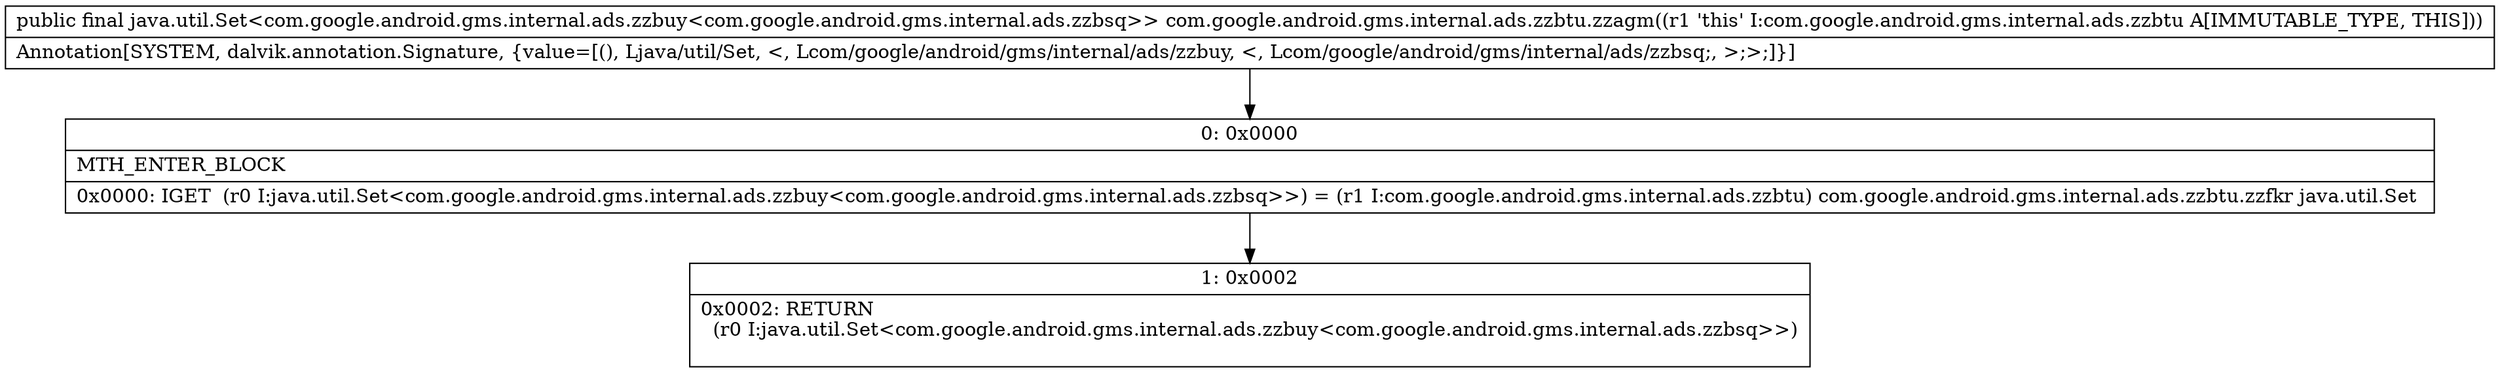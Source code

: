 digraph "CFG forcom.google.android.gms.internal.ads.zzbtu.zzagm()Ljava\/util\/Set;" {
Node_0 [shape=record,label="{0\:\ 0x0000|MTH_ENTER_BLOCK\l|0x0000: IGET  (r0 I:java.util.Set\<com.google.android.gms.internal.ads.zzbuy\<com.google.android.gms.internal.ads.zzbsq\>\>) = (r1 I:com.google.android.gms.internal.ads.zzbtu) com.google.android.gms.internal.ads.zzbtu.zzfkr java.util.Set \l}"];
Node_1 [shape=record,label="{1\:\ 0x0002|0x0002: RETURN  \l  (r0 I:java.util.Set\<com.google.android.gms.internal.ads.zzbuy\<com.google.android.gms.internal.ads.zzbsq\>\>)\l \l}"];
MethodNode[shape=record,label="{public final java.util.Set\<com.google.android.gms.internal.ads.zzbuy\<com.google.android.gms.internal.ads.zzbsq\>\> com.google.android.gms.internal.ads.zzbtu.zzagm((r1 'this' I:com.google.android.gms.internal.ads.zzbtu A[IMMUTABLE_TYPE, THIS]))  | Annotation[SYSTEM, dalvik.annotation.Signature, \{value=[(), Ljava\/util\/Set, \<, Lcom\/google\/android\/gms\/internal\/ads\/zzbuy, \<, Lcom\/google\/android\/gms\/internal\/ads\/zzbsq;, \>;\>;]\}]\l}"];
MethodNode -> Node_0;
Node_0 -> Node_1;
}

